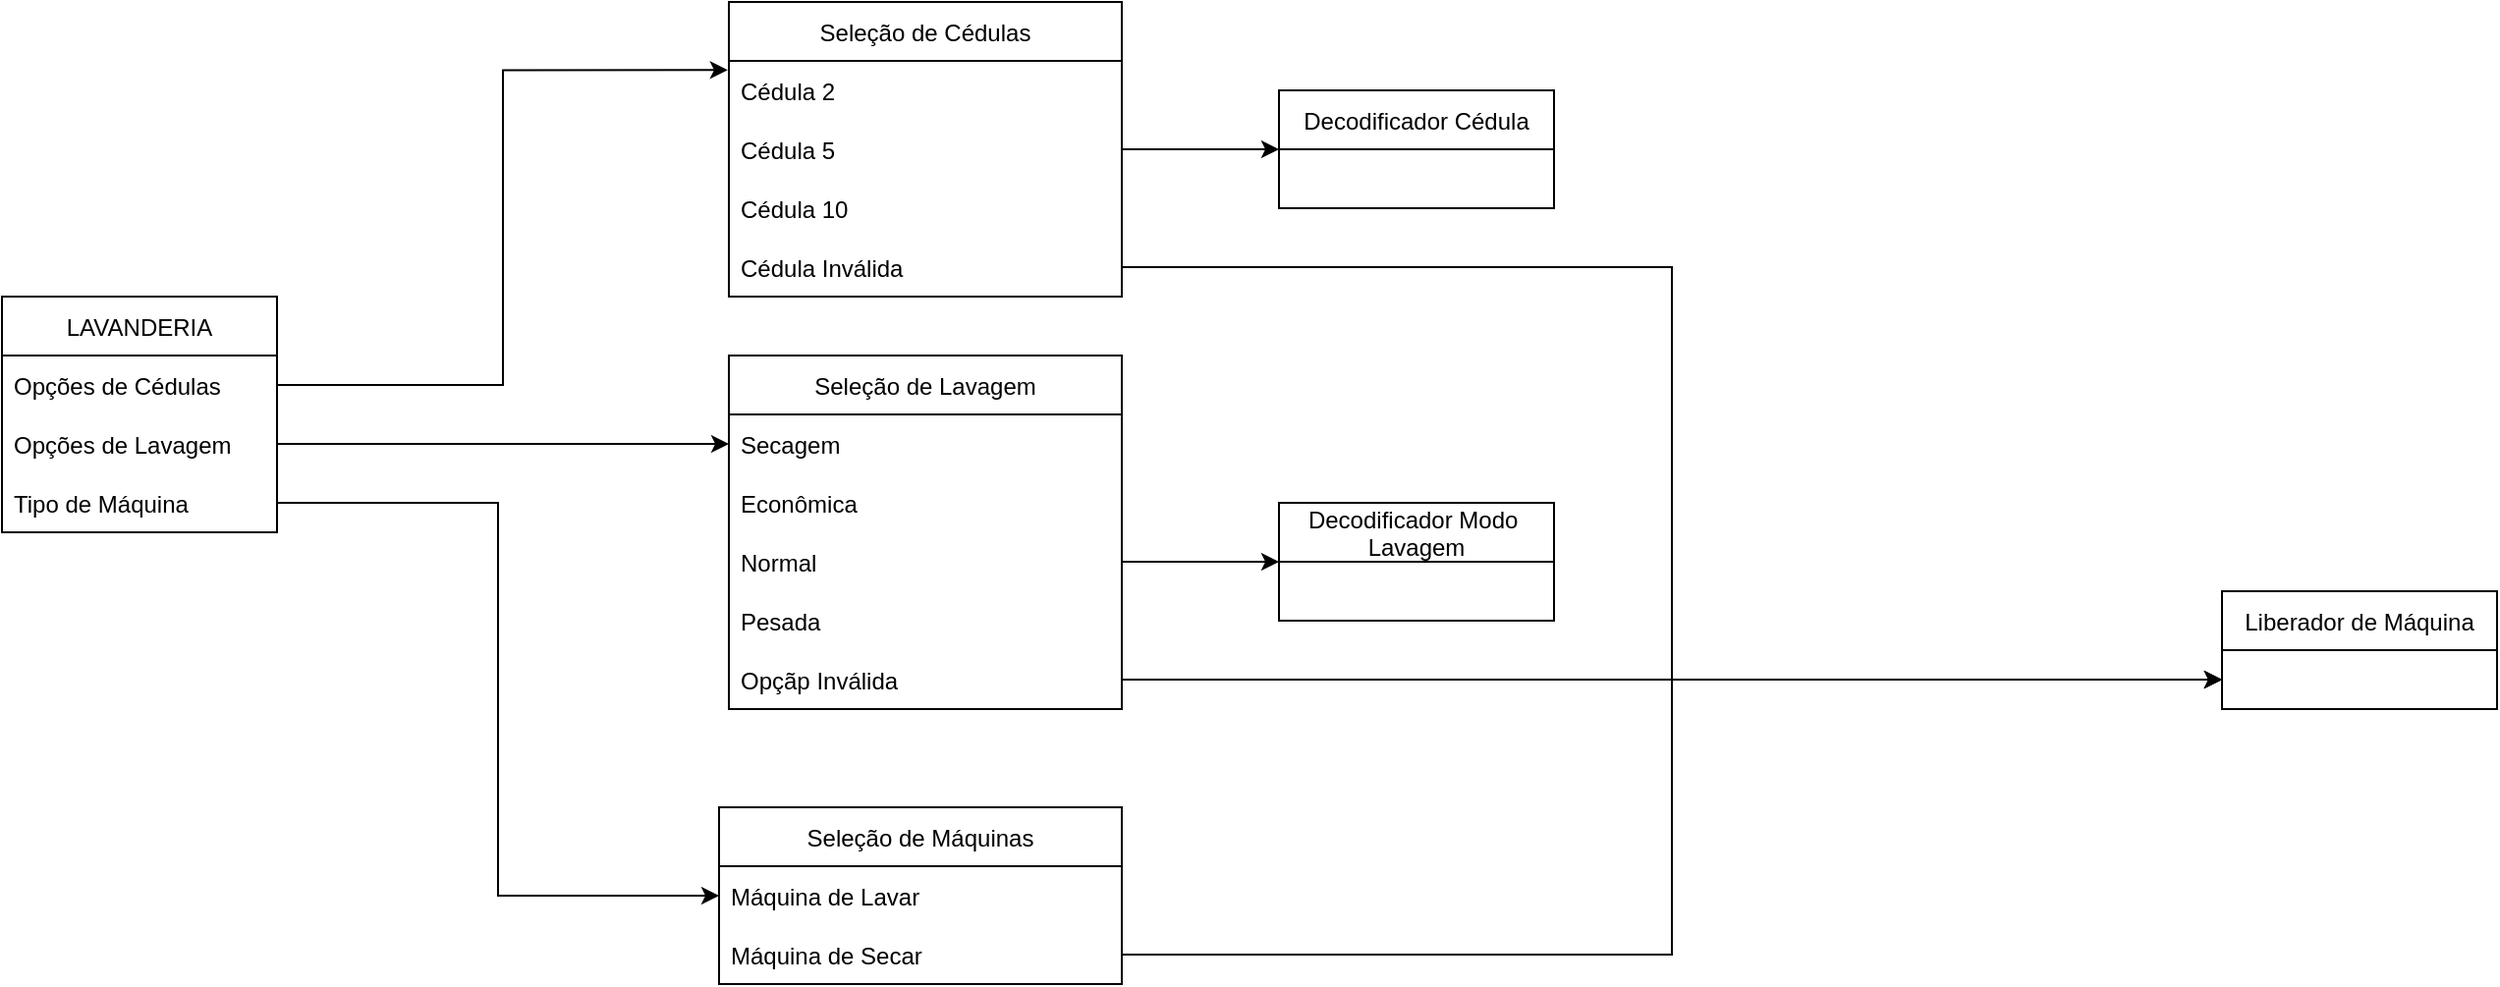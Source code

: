 <mxfile version="20.0.4" type="device"><diagram id="d5bhVUzEFGelcUtxRBCf" name="Page-1"><mxGraphModel dx="1497" dy="739" grid="1" gridSize="10" guides="1" tooltips="1" connect="1" arrows="1" fold="1" page="1" pageScale="1" pageWidth="2339" pageHeight="3300" math="0" shadow="0"><root><mxCell id="0"/><mxCell id="1" parent="0"/><mxCell id="mRTXn3RFUv0avxd6ESY9-1" value="Seleção de Cédulas" style="swimlane;fontStyle=0;childLayout=stackLayout;horizontal=1;startSize=30;horizontalStack=0;resizeParent=1;resizeParentMax=0;resizeLast=0;collapsible=1;marginBottom=0;" vertex="1" parent="1"><mxGeometry x="490" y="180" width="200" height="150" as="geometry"/></mxCell><mxCell id="mRTXn3RFUv0avxd6ESY9-2" value="Cédula 2" style="text;strokeColor=none;fillColor=none;align=left;verticalAlign=middle;spacingLeft=4;spacingRight=4;overflow=hidden;points=[[0,0.5],[1,0.5]];portConstraint=eastwest;rotatable=0;" vertex="1" parent="mRTXn3RFUv0avxd6ESY9-1"><mxGeometry y="30" width="200" height="30" as="geometry"/></mxCell><mxCell id="mRTXn3RFUv0avxd6ESY9-3" value="Cédula 5" style="text;strokeColor=none;fillColor=none;align=left;verticalAlign=middle;spacingLeft=4;spacingRight=4;overflow=hidden;points=[[0,0.5],[1,0.5]];portConstraint=eastwest;rotatable=0;" vertex="1" parent="mRTXn3RFUv0avxd6ESY9-1"><mxGeometry y="60" width="200" height="30" as="geometry"/></mxCell><mxCell id="mRTXn3RFUv0avxd6ESY9-4" value="Cédula 10" style="text;strokeColor=none;fillColor=none;align=left;verticalAlign=middle;spacingLeft=4;spacingRight=4;overflow=hidden;points=[[0,0.5],[1,0.5]];portConstraint=eastwest;rotatable=0;" vertex="1" parent="mRTXn3RFUv0avxd6ESY9-1"><mxGeometry y="90" width="200" height="30" as="geometry"/></mxCell><mxCell id="mRTXn3RFUv0avxd6ESY9-5" value="Cédula Inválida" style="text;strokeColor=none;fillColor=none;align=left;verticalAlign=middle;spacingLeft=4;spacingRight=4;overflow=hidden;points=[[0,0.5],[1,0.5]];portConstraint=eastwest;rotatable=0;" vertex="1" parent="mRTXn3RFUv0avxd6ESY9-1"><mxGeometry y="120" width="200" height="30" as="geometry"/></mxCell><mxCell id="mRTXn3RFUv0avxd6ESY9-6" value="LAVANDERIA" style="swimlane;fontStyle=0;childLayout=stackLayout;horizontal=1;startSize=30;horizontalStack=0;resizeParent=1;resizeParentMax=0;resizeLast=0;collapsible=1;marginBottom=0;" vertex="1" parent="1"><mxGeometry x="120" y="330" width="140" height="120" as="geometry"/></mxCell><mxCell id="mRTXn3RFUv0avxd6ESY9-7" value="Opções de Cédulas" style="text;strokeColor=none;fillColor=none;align=left;verticalAlign=middle;spacingLeft=4;spacingRight=4;overflow=hidden;points=[[0,0.5],[1,0.5]];portConstraint=eastwest;rotatable=0;" vertex="1" parent="mRTXn3RFUv0avxd6ESY9-6"><mxGeometry y="30" width="140" height="30" as="geometry"/></mxCell><mxCell id="mRTXn3RFUv0avxd6ESY9-8" value="Opções de Lavagem" style="text;strokeColor=none;fillColor=none;align=left;verticalAlign=middle;spacingLeft=4;spacingRight=4;overflow=hidden;points=[[0,0.5],[1,0.5]];portConstraint=eastwest;rotatable=0;" vertex="1" parent="mRTXn3RFUv0avxd6ESY9-6"><mxGeometry y="60" width="140" height="30" as="geometry"/></mxCell><mxCell id="mRTXn3RFUv0avxd6ESY9-9" value="Tipo de Máquina" style="text;strokeColor=none;fillColor=none;align=left;verticalAlign=middle;spacingLeft=4;spacingRight=4;overflow=hidden;points=[[0,0.5],[1,0.5]];portConstraint=eastwest;rotatable=0;" vertex="1" parent="mRTXn3RFUv0avxd6ESY9-6"><mxGeometry y="90" width="140" height="30" as="geometry"/></mxCell><mxCell id="mRTXn3RFUv0avxd6ESY9-11" value="Seleção de Lavagem" style="swimlane;fontStyle=0;childLayout=stackLayout;horizontal=1;startSize=30;horizontalStack=0;resizeParent=1;resizeParentMax=0;resizeLast=0;collapsible=1;marginBottom=0;" vertex="1" parent="1"><mxGeometry x="490" y="360" width="200" height="180" as="geometry"/></mxCell><mxCell id="mRTXn3RFUv0avxd6ESY9-12" value="Secagem    " style="text;strokeColor=none;fillColor=none;align=left;verticalAlign=middle;spacingLeft=4;spacingRight=4;overflow=hidden;points=[[0,0.5],[1,0.5]];portConstraint=eastwest;rotatable=0;" vertex="1" parent="mRTXn3RFUv0avxd6ESY9-11"><mxGeometry y="30" width="200" height="30" as="geometry"/></mxCell><mxCell id="mRTXn3RFUv0avxd6ESY9-13" value="Econômica" style="text;strokeColor=none;fillColor=none;align=left;verticalAlign=middle;spacingLeft=4;spacingRight=4;overflow=hidden;points=[[0,0.5],[1,0.5]];portConstraint=eastwest;rotatable=0;" vertex="1" parent="mRTXn3RFUv0avxd6ESY9-11"><mxGeometry y="60" width="200" height="30" as="geometry"/></mxCell><mxCell id="mRTXn3RFUv0avxd6ESY9-14" value="Normal" style="text;strokeColor=none;fillColor=none;align=left;verticalAlign=middle;spacingLeft=4;spacingRight=4;overflow=hidden;points=[[0,0.5],[1,0.5]];portConstraint=eastwest;rotatable=0;" vertex="1" parent="mRTXn3RFUv0avxd6ESY9-11"><mxGeometry y="90" width="200" height="30" as="geometry"/></mxCell><mxCell id="mRTXn3RFUv0avxd6ESY9-15" value="Pesada" style="text;strokeColor=none;fillColor=none;align=left;verticalAlign=middle;spacingLeft=4;spacingRight=4;overflow=hidden;points=[[0,0.5],[1,0.5]];portConstraint=eastwest;rotatable=0;" vertex="1" parent="mRTXn3RFUv0avxd6ESY9-11"><mxGeometry y="120" width="200" height="30" as="geometry"/></mxCell><mxCell id="mRTXn3RFUv0avxd6ESY9-16" value="Opçãp Inválida" style="text;strokeColor=none;fillColor=none;align=left;verticalAlign=middle;spacingLeft=4;spacingRight=4;overflow=hidden;points=[[0,0.5],[1,0.5]];portConstraint=eastwest;rotatable=0;" vertex="1" parent="mRTXn3RFUv0avxd6ESY9-11"><mxGeometry y="150" width="200" height="30" as="geometry"/></mxCell><mxCell id="mRTXn3RFUv0avxd6ESY9-19" style="edgeStyle=orthogonalEdgeStyle;rounded=0;orthogonalLoop=1;jettySize=auto;html=1;exitX=1;exitY=0.5;exitDx=0;exitDy=0;entryX=-0.003;entryY=0.156;entryDx=0;entryDy=0;entryPerimeter=0;" edge="1" parent="1" source="mRTXn3RFUv0avxd6ESY9-7" target="mRTXn3RFUv0avxd6ESY9-2"><mxGeometry relative="1" as="geometry"/></mxCell><mxCell id="mRTXn3RFUv0avxd6ESY9-20" style="edgeStyle=orthogonalEdgeStyle;rounded=0;orthogonalLoop=1;jettySize=auto;html=1;exitX=1;exitY=0.5;exitDx=0;exitDy=0;entryX=0;entryY=0.5;entryDx=0;entryDy=0;" edge="1" parent="1" source="mRTXn3RFUv0avxd6ESY9-8" target="mRTXn3RFUv0avxd6ESY9-12"><mxGeometry relative="1" as="geometry"/></mxCell><mxCell id="mRTXn3RFUv0avxd6ESY9-21" value="Seleção de Máquinas" style="swimlane;fontStyle=0;childLayout=stackLayout;horizontal=1;startSize=30;horizontalStack=0;resizeParent=1;resizeParentMax=0;resizeLast=0;collapsible=1;marginBottom=0;" vertex="1" parent="1"><mxGeometry x="485" y="590" width="205" height="90" as="geometry"/></mxCell><mxCell id="mRTXn3RFUv0avxd6ESY9-22" value="Máquina de Lavar" style="text;strokeColor=none;fillColor=none;align=left;verticalAlign=middle;spacingLeft=4;spacingRight=4;overflow=hidden;points=[[0,0.5],[1,0.5]];portConstraint=eastwest;rotatable=0;" vertex="1" parent="mRTXn3RFUv0avxd6ESY9-21"><mxGeometry y="30" width="205" height="30" as="geometry"/></mxCell><mxCell id="mRTXn3RFUv0avxd6ESY9-23" value="Máquina de Secar" style="text;strokeColor=none;fillColor=none;align=left;verticalAlign=middle;spacingLeft=4;spacingRight=4;overflow=hidden;points=[[0,0.5],[1,0.5]];portConstraint=eastwest;rotatable=0;" vertex="1" parent="mRTXn3RFUv0avxd6ESY9-21"><mxGeometry y="60" width="205" height="30" as="geometry"/></mxCell><mxCell id="mRTXn3RFUv0avxd6ESY9-25" style="edgeStyle=orthogonalEdgeStyle;rounded=0;orthogonalLoop=1;jettySize=auto;html=1;exitX=1;exitY=0.5;exitDx=0;exitDy=0;entryX=0;entryY=0.5;entryDx=0;entryDy=0;" edge="1" parent="1" source="mRTXn3RFUv0avxd6ESY9-9" target="mRTXn3RFUv0avxd6ESY9-22"><mxGeometry relative="1" as="geometry"/></mxCell><mxCell id="mRTXn3RFUv0avxd6ESY9-26" value="Liberador de Máquina" style="swimlane;fontStyle=0;childLayout=stackLayout;horizontal=1;startSize=30;horizontalStack=0;resizeParent=1;resizeParentMax=0;resizeLast=0;collapsible=1;marginBottom=0;" vertex="1" parent="1"><mxGeometry x="1250" y="480" width="140" height="60" as="geometry"/></mxCell><mxCell id="mRTXn3RFUv0avxd6ESY9-30" value="Decodificador Cédula" style="swimlane;fontStyle=0;childLayout=stackLayout;horizontal=1;startSize=30;horizontalStack=0;resizeParent=1;resizeParentMax=0;resizeLast=0;collapsible=1;marginBottom=0;" vertex="1" parent="1"><mxGeometry x="770" y="225" width="140" height="60" as="geometry"/></mxCell><mxCell id="mRTXn3RFUv0avxd6ESY9-34" style="edgeStyle=orthogonalEdgeStyle;rounded=0;orthogonalLoop=1;jettySize=auto;html=1;exitX=1;exitY=0.5;exitDx=0;exitDy=0;entryX=0;entryY=0.5;entryDx=0;entryDy=0;" edge="1" parent="1" source="mRTXn3RFUv0avxd6ESY9-3" target="mRTXn3RFUv0avxd6ESY9-30"><mxGeometry relative="1" as="geometry"/></mxCell><mxCell id="mRTXn3RFUv0avxd6ESY9-35" value="Decodificador Modo &#10;Lavagem" style="swimlane;fontStyle=0;childLayout=stackLayout;horizontal=1;startSize=30;horizontalStack=0;resizeParent=1;resizeParentMax=0;resizeLast=0;collapsible=1;marginBottom=0;" vertex="1" parent="1"><mxGeometry x="770" y="435" width="140" height="60" as="geometry"/></mxCell><mxCell id="mRTXn3RFUv0avxd6ESY9-36" style="edgeStyle=orthogonalEdgeStyle;rounded=0;orthogonalLoop=1;jettySize=auto;html=1;exitX=1;exitY=0.5;exitDx=0;exitDy=0;entryX=0;entryY=0.5;entryDx=0;entryDy=0;" edge="1" parent="1" source="mRTXn3RFUv0avxd6ESY9-14" target="mRTXn3RFUv0avxd6ESY9-35"><mxGeometry relative="1" as="geometry"/></mxCell><mxCell id="mRTXn3RFUv0avxd6ESY9-37" style="edgeStyle=orthogonalEdgeStyle;rounded=0;orthogonalLoop=1;jettySize=auto;html=1;exitX=1;exitY=0.5;exitDx=0;exitDy=0;entryX=0;entryY=0.75;entryDx=0;entryDy=0;" edge="1" parent="1" source="mRTXn3RFUv0avxd6ESY9-5" target="mRTXn3RFUv0avxd6ESY9-26"><mxGeometry relative="1" as="geometry"/></mxCell><mxCell id="mRTXn3RFUv0avxd6ESY9-38" style="edgeStyle=orthogonalEdgeStyle;rounded=0;orthogonalLoop=1;jettySize=auto;html=1;exitX=1;exitY=0.5;exitDx=0;exitDy=0;entryX=0;entryY=0.75;entryDx=0;entryDy=0;" edge="1" parent="1" source="mRTXn3RFUv0avxd6ESY9-16" target="mRTXn3RFUv0avxd6ESY9-26"><mxGeometry relative="1" as="geometry"/></mxCell><mxCell id="mRTXn3RFUv0avxd6ESY9-39" style="edgeStyle=orthogonalEdgeStyle;rounded=0;orthogonalLoop=1;jettySize=auto;html=1;exitX=1;exitY=0.5;exitDx=0;exitDy=0;entryX=0;entryY=0.75;entryDx=0;entryDy=0;" edge="1" parent="1" source="mRTXn3RFUv0avxd6ESY9-23" target="mRTXn3RFUv0avxd6ESY9-26"><mxGeometry relative="1" as="geometry"/></mxCell></root></mxGraphModel></diagram></mxfile>